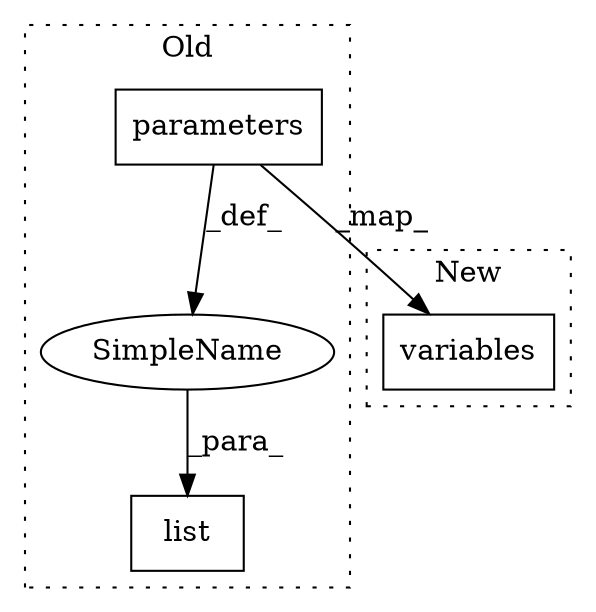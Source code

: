 digraph G {
subgraph cluster0 {
1 [label="parameters" a="32" s="4278" l="12" shape="box"];
3 [label="SimpleName" a="42" s="" l="" shape="ellipse"];
4 [label="list" a="32" s="4257,4290" l="5,1" shape="box"];
label = "Old";
style="dotted";
}
subgraph cluster1 {
2 [label="variables" a="32" s="5620" l="11" shape="box"];
label = "New";
style="dotted";
}
1 -> 3 [label="_def_"];
1 -> 2 [label="_map_"];
3 -> 4 [label="_para_"];
}
